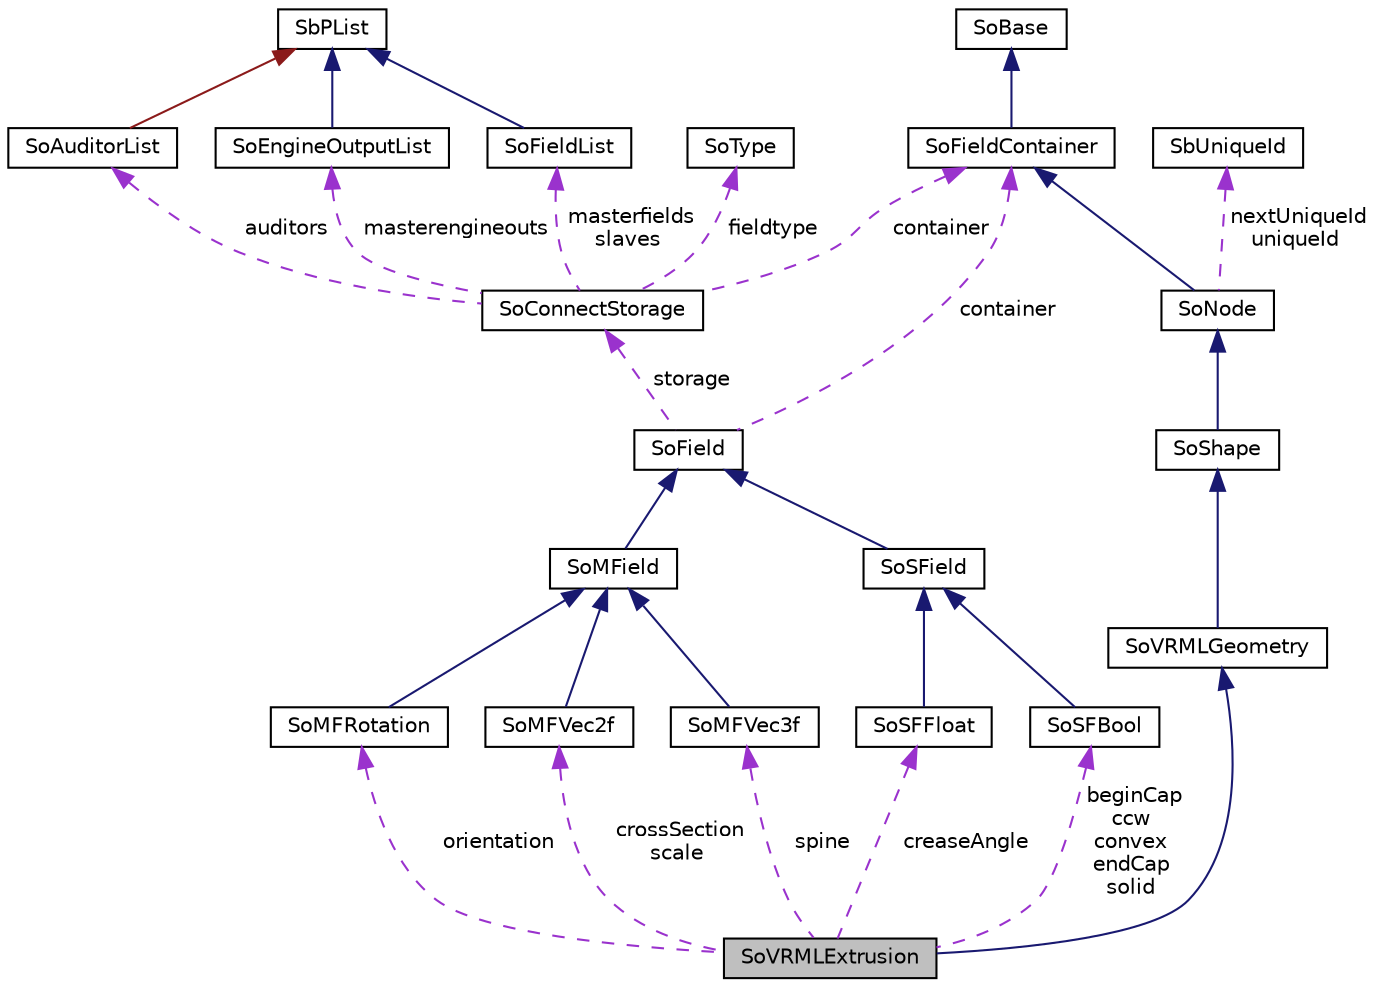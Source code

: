 digraph "SoVRMLExtrusion"
{
 // LATEX_PDF_SIZE
  edge [fontname="Helvetica",fontsize="10",labelfontname="Helvetica",labelfontsize="10"];
  node [fontname="Helvetica",fontsize="10",shape=record];
  Node1 [label="SoVRMLExtrusion",height=0.2,width=0.4,color="black", fillcolor="grey75", style="filled", fontcolor="black",tooltip=" "];
  Node2 -> Node1 [dir="back",color="midnightblue",fontsize="10",style="solid",fontname="Helvetica"];
  Node2 [label="SoVRMLGeometry",height=0.2,width=0.4,color="black", fillcolor="white", style="filled",URL="$classSoVRMLGeometry.html",tooltip=" "];
  Node3 -> Node2 [dir="back",color="midnightblue",fontsize="10",style="solid",fontname="Helvetica"];
  Node3 [label="SoShape",height=0.2,width=0.4,color="black", fillcolor="white", style="filled",URL="$classSoShape.html",tooltip="The SoShape class is the superclass for geometry shapes."];
  Node4 -> Node3 [dir="back",color="midnightblue",fontsize="10",style="solid",fontname="Helvetica"];
  Node4 [label="SoNode",height=0.2,width=0.4,color="black", fillcolor="white", style="filled",URL="$classSoNode.html",tooltip="The SoNode class is the base class for nodes used in scene graphs."];
  Node5 -> Node4 [dir="back",color="midnightblue",fontsize="10",style="solid",fontname="Helvetica"];
  Node5 [label="SoFieldContainer",height=0.2,width=0.4,color="black", fillcolor="white", style="filled",URL="$classSoFieldContainer.html",tooltip="The SoFieldContainer class is a base class for all classes that contain fields."];
  Node6 -> Node5 [dir="back",color="midnightblue",fontsize="10",style="solid",fontname="Helvetica"];
  Node6 [label="SoBase",height=0.2,width=0.4,color="black", fillcolor="white", style="filled",URL="$classSoBase.html",tooltip="The SoBase class is the top-level superclass for a number of class-hierarchies."];
  Node7 -> Node4 [dir="back",color="darkorchid3",fontsize="10",style="dashed",label=" nextUniqueId\nuniqueId" ,fontname="Helvetica"];
  Node7 [label="SbUniqueId",height=0.2,width=0.4,color="black", fillcolor="white", style="filled",URL="$classSbUniqueId.html",tooltip="SbUniqueId is an integer type for node identifiers."];
  Node8 -> Node1 [dir="back",color="darkorchid3",fontsize="10",style="dashed",label=" creaseAngle" ,fontname="Helvetica"];
  Node8 [label="SoSFFloat",height=0.2,width=0.4,color="black", fillcolor="white", style="filled",URL="$classSoSFFloat.html",tooltip="The SoSFFloat class is a container for a floating point value."];
  Node9 -> Node8 [dir="back",color="midnightblue",fontsize="10",style="solid",fontname="Helvetica"];
  Node9 [label="SoSField",height=0.2,width=0.4,color="black", fillcolor="white", style="filled",URL="$classSoSField.html",tooltip="The SoSField class is the base class for fields which contains only a single value."];
  Node10 -> Node9 [dir="back",color="midnightblue",fontsize="10",style="solid",fontname="Helvetica"];
  Node10 [label="SoField",height=0.2,width=0.4,color="black", fillcolor="white", style="filled",URL="$classSoField.html",tooltip="The SoField class is the top-level abstract base class for fields."];
  Node5 -> Node10 [dir="back",color="darkorchid3",fontsize="10",style="dashed",label=" container" ,fontname="Helvetica"];
  Node11 -> Node10 [dir="back",color="darkorchid3",fontsize="10",style="dashed",label=" storage" ,fontname="Helvetica"];
  Node11 [label="SoConnectStorage",height=0.2,width=0.4,color="black", fillcolor="white", style="filled",URL="$classSoConnectStorage.html",tooltip=" "];
  Node12 -> Node11 [dir="back",color="darkorchid3",fontsize="10",style="dashed",label=" masterfields\nslaves" ,fontname="Helvetica"];
  Node12 [label="SoFieldList",height=0.2,width=0.4,color="black", fillcolor="white", style="filled",URL="$classSoFieldList.html",tooltip="The SoFieldList class is a container for pointers to SoField objects."];
  Node13 -> Node12 [dir="back",color="midnightblue",fontsize="10",style="solid",fontname="Helvetica"];
  Node13 [label="SbPList",height=0.2,width=0.4,color="black", fillcolor="white", style="filled",URL="$classSbPList.html",tooltip="The SbPList class is a container class for void pointers."];
  Node14 -> Node11 [dir="back",color="darkorchid3",fontsize="10",style="dashed",label=" auditors" ,fontname="Helvetica"];
  Node14 [label="SoAuditorList",height=0.2,width=0.4,color="black", fillcolor="white", style="filled",URL="$classSoAuditorList.html",tooltip="The SoAuditorList class is used to keep track of auditors for certain object classes."];
  Node13 -> Node14 [dir="back",color="firebrick4",fontsize="10",style="solid",fontname="Helvetica"];
  Node5 -> Node11 [dir="back",color="darkorchid3",fontsize="10",style="dashed",label=" container" ,fontname="Helvetica"];
  Node15 -> Node11 [dir="back",color="darkorchid3",fontsize="10",style="dashed",label=" fieldtype" ,fontname="Helvetica"];
  Node15 [label="SoType",height=0.2,width=0.4,color="black", fillcolor="white", style="filled",URL="$classSoType.html",tooltip="The SoType class is the basis for the runtime type system in Coin."];
  Node16 -> Node11 [dir="back",color="darkorchid3",fontsize="10",style="dashed",label=" masterengineouts" ,fontname="Helvetica"];
  Node16 [label="SoEngineOutputList",height=0.2,width=0.4,color="black", fillcolor="white", style="filled",URL="$classSoEngineOutputList.html",tooltip="The SoEngineOutputList class is a container for SoEngineOutput objects."];
  Node13 -> Node16 [dir="back",color="midnightblue",fontsize="10",style="solid",fontname="Helvetica"];
  Node17 -> Node1 [dir="back",color="darkorchid3",fontsize="10",style="dashed",label=" spine" ,fontname="Helvetica"];
  Node17 [label="SoMFVec3f",height=0.2,width=0.4,color="black", fillcolor="white", style="filled",URL="$classSoMFVec3f.html",tooltip="The SoMFVec3f class is a container for SbVec3f vectors."];
  Node18 -> Node17 [dir="back",color="midnightblue",fontsize="10",style="solid",fontname="Helvetica"];
  Node18 [label="SoMField",height=0.2,width=0.4,color="black", fillcolor="white", style="filled",URL="$classSoMField.html",tooltip="The SoMField class is the base class for fields which can contain multiple values."];
  Node10 -> Node18 [dir="back",color="midnightblue",fontsize="10",style="solid",fontname="Helvetica"];
  Node19 -> Node1 [dir="back",color="darkorchid3",fontsize="10",style="dashed",label=" orientation" ,fontname="Helvetica"];
  Node19 [label="SoMFRotation",height=0.2,width=0.4,color="black", fillcolor="white", style="filled",URL="$classSoMFRotation.html",tooltip="The SoMFRotation class is a container for SbRotation values."];
  Node18 -> Node19 [dir="back",color="midnightblue",fontsize="10",style="solid",fontname="Helvetica"];
  Node20 -> Node1 [dir="back",color="darkorchid3",fontsize="10",style="dashed",label=" crossSection\nscale" ,fontname="Helvetica"];
  Node20 [label="SoMFVec2f",height=0.2,width=0.4,color="black", fillcolor="white", style="filled",URL="$classSoMFVec2f.html",tooltip="The SoMFVec2f class is a container for SbVec2f vectors."];
  Node18 -> Node20 [dir="back",color="midnightblue",fontsize="10",style="solid",fontname="Helvetica"];
  Node21 -> Node1 [dir="back",color="darkorchid3",fontsize="10",style="dashed",label=" beginCap\nccw\nconvex\nendCap\nsolid" ,fontname="Helvetica"];
  Node21 [label="SoSFBool",height=0.2,width=0.4,color="black", fillcolor="white", style="filled",URL="$classSoSFBool.html",tooltip="The SoSFBool class is a container for an SbBool value."];
  Node9 -> Node21 [dir="back",color="midnightblue",fontsize="10",style="solid",fontname="Helvetica"];
}
